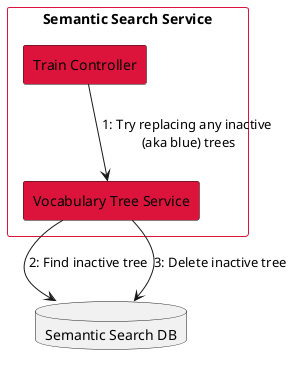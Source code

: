 @startuml replace_vtree
database SemSearchDB [
    Semantic Search DB
]

rectangle SemanticSearchSvc as "Semantic Search Service" #line:crimson {
    rectangle VocTreeSvc #crimson [
        Vocabulary Tree Service
    ]
    rectangle TrainController #crimson [
        Train Controller
    ]

    TrainController --> VocTreeSvc: 1: Try replacing any inactive \n(aka blue) trees
    
    VocTreeSvc --> SemSearchDB: 2: Find inactive tree
    VocTreeSvc --> SemSearchDB: 3: Delete inactive tree

}
@enduml
